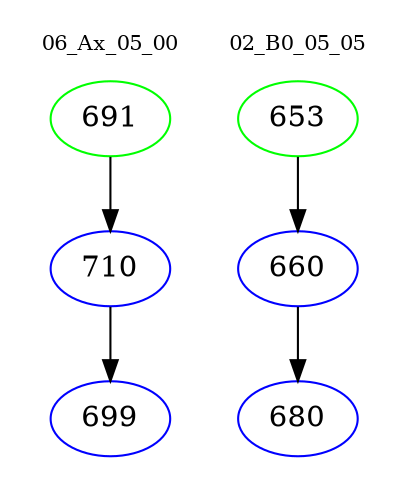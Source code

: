 digraph{
subgraph cluster_0 {
color = white
label = "06_Ax_05_00";
fontsize=10;
T0_691 [label="691", color="green"]
T0_691 -> T0_710 [color="black"]
T0_710 [label="710", color="blue"]
T0_710 -> T0_699 [color="black"]
T0_699 [label="699", color="blue"]
}
subgraph cluster_1 {
color = white
label = "02_B0_05_05";
fontsize=10;
T1_653 [label="653", color="green"]
T1_653 -> T1_660 [color="black"]
T1_660 [label="660", color="blue"]
T1_660 -> T1_680 [color="black"]
T1_680 [label="680", color="blue"]
}
}
